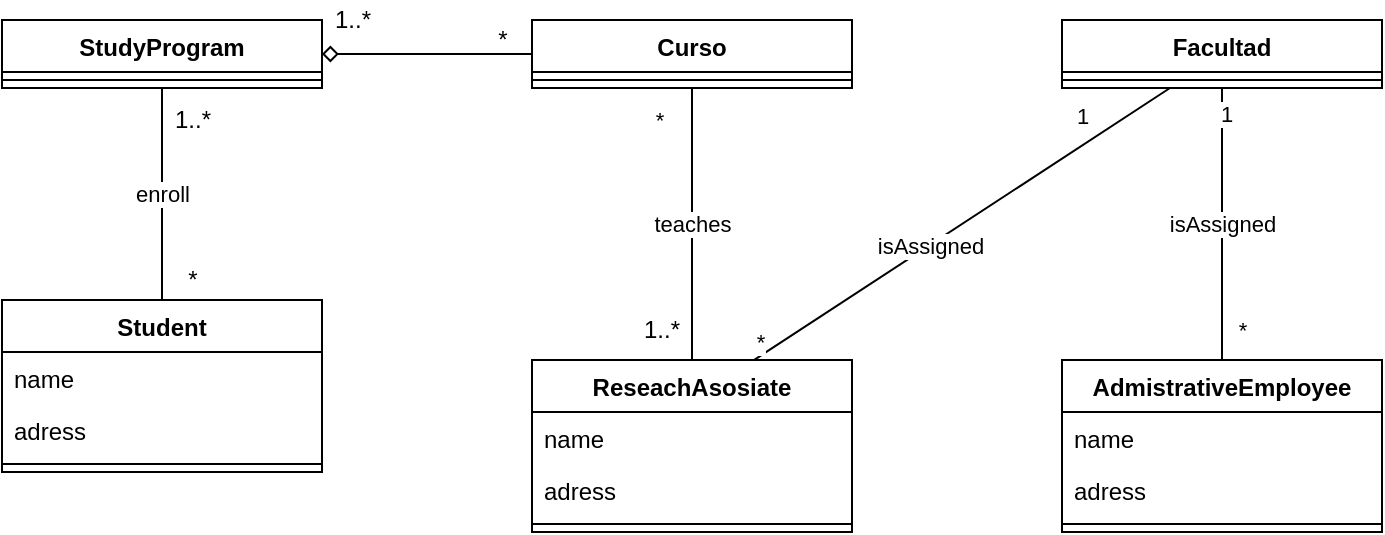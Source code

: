 <mxfile version="18.1.3" type="device" pages="2"><diagram id="vIyadPnhWKguf4oU4SYq" name="modelo dominio"><mxGraphModel dx="1038" dy="513" grid="1" gridSize="10" guides="1" tooltips="1" connect="1" arrows="1" fold="1" page="1" pageScale="1" pageWidth="827" pageHeight="1169" math="0" shadow="0"><root><mxCell id="0"/><mxCell id="1" parent="0"/><mxCell id="lcwiey6Vz3gj9-ttsnpT-9" value="isAssigned" style="edgeStyle=none;rounded=0;orthogonalLoop=1;jettySize=auto;html=1;entryX=0.5;entryY=1;entryDx=0;entryDy=0;endArrow=none;endFill=0;" parent="1" source="WG7-mORb7cb0WVPptvqz-1" target="WG7-mORb7cb0WVPptvqz-9" edge="1"><mxGeometry relative="1" as="geometry"/></mxCell><mxCell id="lcwiey6Vz3gj9-ttsnpT-21" value="1" style="edgeLabel;html=1;align=center;verticalAlign=middle;resizable=0;points=[];" parent="lcwiey6Vz3gj9-ttsnpT-9" vertex="1" connectable="0"><mxGeometry x="0.815" y="-2" relative="1" as="geometry"><mxPoint as="offset"/></mxGeometry></mxCell><mxCell id="lcwiey6Vz3gj9-ttsnpT-22" value="*" style="edgeLabel;html=1;align=center;verticalAlign=middle;resizable=0;points=[];" parent="lcwiey6Vz3gj9-ttsnpT-9" vertex="1" connectable="0"><mxGeometry x="-0.773" y="2" relative="1" as="geometry"><mxPoint x="12" as="offset"/></mxGeometry></mxCell><mxCell id="WG7-mORb7cb0WVPptvqz-1" value="AdmistrativeEmployee" style="swimlane;fontStyle=1;align=center;verticalAlign=top;childLayout=stackLayout;horizontal=1;startSize=26;horizontalStack=0;resizeParent=1;resizeParentMax=0;resizeLast=0;collapsible=1;marginBottom=0;" parent="1" vertex="1"><mxGeometry x="580" y="200" width="160" height="86" as="geometry"/></mxCell><mxCell id="lcwiey6Vz3gj9-ttsnpT-7" value="name" style="text;strokeColor=none;fillColor=none;align=left;verticalAlign=top;spacingLeft=4;spacingRight=4;overflow=hidden;rotatable=0;points=[[0,0.5],[1,0.5]];portConstraint=eastwest;" parent="WG7-mORb7cb0WVPptvqz-1" vertex="1"><mxGeometry y="26" width="160" height="26" as="geometry"/></mxCell><mxCell id="lcwiey6Vz3gj9-ttsnpT-8" value="adress" style="text;strokeColor=none;fillColor=none;align=left;verticalAlign=top;spacingLeft=4;spacingRight=4;overflow=hidden;rotatable=0;points=[[0,0.5],[1,0.5]];portConstraint=eastwest;" parent="WG7-mORb7cb0WVPptvqz-1" vertex="1"><mxGeometry y="52" width="160" height="26" as="geometry"/></mxCell><mxCell id="WG7-mORb7cb0WVPptvqz-3" value="" style="line;strokeWidth=1;fillColor=none;align=left;verticalAlign=middle;spacingTop=-1;spacingLeft=3;spacingRight=3;rotatable=0;labelPosition=right;points=[];portConstraint=eastwest;" parent="WG7-mORb7cb0WVPptvqz-1" vertex="1"><mxGeometry y="78" width="160" height="8" as="geometry"/></mxCell><mxCell id="WG7-mORb7cb0WVPptvqz-28" value="enroll" style="edgeStyle=none;rounded=0;orthogonalLoop=1;jettySize=auto;html=1;endArrow=none;endFill=0;" parent="1" source="WG7-mORb7cb0WVPptvqz-5" target="WG7-mORb7cb0WVPptvqz-22" edge="1"><mxGeometry relative="1" as="geometry"/></mxCell><mxCell id="WG7-mORb7cb0WVPptvqz-5" value="Student" style="swimlane;fontStyle=1;align=center;verticalAlign=top;childLayout=stackLayout;horizontal=1;startSize=26;horizontalStack=0;resizeParent=1;resizeParentMax=0;resizeLast=0;collapsible=1;marginBottom=0;" parent="1" vertex="1"><mxGeometry x="50" y="170" width="160" height="86" as="geometry"/></mxCell><mxCell id="lcwiey6Vz3gj9-ttsnpT-2" value="name" style="text;strokeColor=none;fillColor=none;align=left;verticalAlign=top;spacingLeft=4;spacingRight=4;overflow=hidden;rotatable=0;points=[[0,0.5],[1,0.5]];portConstraint=eastwest;" parent="WG7-mORb7cb0WVPptvqz-5" vertex="1"><mxGeometry y="26" width="160" height="26" as="geometry"/></mxCell><mxCell id="lcwiey6Vz3gj9-ttsnpT-3" value="adress" style="text;strokeColor=none;fillColor=none;align=left;verticalAlign=top;spacingLeft=4;spacingRight=4;overflow=hidden;rotatable=0;points=[[0,0.5],[1,0.5]];portConstraint=eastwest;" parent="WG7-mORb7cb0WVPptvqz-5" vertex="1"><mxGeometry y="52" width="160" height="26" as="geometry"/></mxCell><mxCell id="WG7-mORb7cb0WVPptvqz-7" value="" style="line;strokeWidth=1;fillColor=none;align=left;verticalAlign=middle;spacingTop=-1;spacingLeft=3;spacingRight=3;rotatable=0;labelPosition=right;points=[];portConstraint=eastwest;" parent="WG7-mORb7cb0WVPptvqz-5" vertex="1"><mxGeometry y="78" width="160" height="8" as="geometry"/></mxCell><mxCell id="lcwiey6Vz3gj9-ttsnpT-10" style="edgeStyle=none;rounded=0;orthogonalLoop=1;jettySize=auto;html=1;entryX=0.684;entryY=0.012;entryDx=0;entryDy=0;entryPerimeter=0;endArrow=none;endFill=0;" parent="1" source="WG7-mORb7cb0WVPptvqz-9" target="WG7-mORb7cb0WVPptvqz-13" edge="1"><mxGeometry relative="1" as="geometry"/></mxCell><mxCell id="lcwiey6Vz3gj9-ttsnpT-11" value="isAssigned" style="edgeLabel;html=1;align=center;verticalAlign=middle;resizable=0;points=[];" parent="lcwiey6Vz3gj9-ttsnpT-10" vertex="1" connectable="0"><mxGeometry x="0.151" relative="1" as="geometry"><mxPoint as="offset"/></mxGeometry></mxCell><mxCell id="lcwiey6Vz3gj9-ttsnpT-19" value="1" style="edgeLabel;html=1;align=center;verticalAlign=middle;resizable=0;points=[];" parent="lcwiey6Vz3gj9-ttsnpT-10" vertex="1" connectable="0"><mxGeometry x="-0.789" y="-1" relative="1" as="geometry"><mxPoint x="-22" as="offset"/></mxGeometry></mxCell><mxCell id="lcwiey6Vz3gj9-ttsnpT-20" value="*" style="edgeLabel;html=1;align=center;verticalAlign=middle;resizable=0;points=[];" parent="lcwiey6Vz3gj9-ttsnpT-10" vertex="1" connectable="0"><mxGeometry x="0.817" y="1" relative="1" as="geometry"><mxPoint x="-15" y="1" as="offset"/></mxGeometry></mxCell><mxCell id="WG7-mORb7cb0WVPptvqz-9" value="Facultad" style="swimlane;fontStyle=1;align=center;verticalAlign=top;childLayout=stackLayout;horizontal=1;startSize=26;horizontalStack=0;resizeParent=1;resizeParentMax=0;resizeLast=0;collapsible=1;marginBottom=0;" parent="1" vertex="1"><mxGeometry x="580" y="30" width="160" height="34" as="geometry"/></mxCell><mxCell id="WG7-mORb7cb0WVPptvqz-11" value="" style="line;strokeWidth=1;fillColor=none;align=left;verticalAlign=middle;spacingTop=-1;spacingLeft=3;spacingRight=3;rotatable=0;labelPosition=right;points=[];portConstraint=eastwest;" parent="WG7-mORb7cb0WVPptvqz-9" vertex="1"><mxGeometry y="26" width="160" height="8" as="geometry"/></mxCell><mxCell id="WG7-mORb7cb0WVPptvqz-27" value="teaches" style="rounded=0;orthogonalLoop=1;jettySize=auto;html=1;entryX=0.5;entryY=1;entryDx=0;entryDy=0;endArrow=none;endFill=0;" parent="1" source="WG7-mORb7cb0WVPptvqz-13" target="WG7-mORb7cb0WVPptvqz-18" edge="1"><mxGeometry relative="1" as="geometry"><mxPoint x="440.64" y="57.19" as="targetPoint"/></mxGeometry></mxCell><mxCell id="lcwiey6Vz3gj9-ttsnpT-12" value="*&amp;nbsp;" style="edgeLabel;html=1;align=center;verticalAlign=middle;resizable=0;points=[];" parent="WG7-mORb7cb0WVPptvqz-27" vertex="1" connectable="0"><mxGeometry x="0.844" relative="1" as="geometry"><mxPoint x="-15" y="5" as="offset"/></mxGeometry></mxCell><mxCell id="WG7-mORb7cb0WVPptvqz-13" value="ReseachAsosiate" style="swimlane;fontStyle=1;align=center;verticalAlign=top;childLayout=stackLayout;horizontal=1;startSize=26;horizontalStack=0;resizeParent=1;resizeParentMax=0;resizeLast=0;collapsible=1;marginBottom=0;" parent="1" vertex="1"><mxGeometry x="315" y="200" width="160" height="86" as="geometry"/></mxCell><mxCell id="lcwiey6Vz3gj9-ttsnpT-5" value="name" style="text;strokeColor=none;fillColor=none;align=left;verticalAlign=top;spacingLeft=4;spacingRight=4;overflow=hidden;rotatable=0;points=[[0,0.5],[1,0.5]];portConstraint=eastwest;" parent="WG7-mORb7cb0WVPptvqz-13" vertex="1"><mxGeometry y="26" width="160" height="26" as="geometry"/></mxCell><mxCell id="lcwiey6Vz3gj9-ttsnpT-6" value="adress" style="text;strokeColor=none;fillColor=none;align=left;verticalAlign=top;spacingLeft=4;spacingRight=4;overflow=hidden;rotatable=0;points=[[0,0.5],[1,0.5]];portConstraint=eastwest;" parent="WG7-mORb7cb0WVPptvqz-13" vertex="1"><mxGeometry y="52" width="160" height="26" as="geometry"/></mxCell><mxCell id="WG7-mORb7cb0WVPptvqz-15" value="" style="line;strokeWidth=1;fillColor=none;align=left;verticalAlign=middle;spacingTop=-1;spacingLeft=3;spacingRight=3;rotatable=0;labelPosition=right;points=[];portConstraint=eastwest;" parent="WG7-mORb7cb0WVPptvqz-13" vertex="1"><mxGeometry y="78" width="160" height="8" as="geometry"/></mxCell><mxCell id="WG7-mORb7cb0WVPptvqz-26" style="rounded=0;orthogonalLoop=1;jettySize=auto;html=1;endArrow=diamond;endFill=0;entryX=1;entryY=0.5;entryDx=0;entryDy=0;" parent="1" source="WG7-mORb7cb0WVPptvqz-18" target="WG7-mORb7cb0WVPptvqz-22" edge="1"><mxGeometry relative="1" as="geometry"><mxPoint x="120" y="282" as="targetPoint"/></mxGeometry></mxCell><mxCell id="WG7-mORb7cb0WVPptvqz-18" value="Curso" style="swimlane;fontStyle=1;align=center;verticalAlign=top;childLayout=stackLayout;horizontal=1;startSize=26;horizontalStack=0;resizeParent=1;resizeParentMax=0;resizeLast=0;collapsible=1;marginBottom=0;" parent="1" vertex="1"><mxGeometry x="315" y="30" width="160" height="34" as="geometry"/></mxCell><mxCell id="WG7-mORb7cb0WVPptvqz-20" value="" style="line;strokeWidth=1;fillColor=none;align=left;verticalAlign=middle;spacingTop=-1;spacingLeft=3;spacingRight=3;rotatable=0;labelPosition=right;points=[];portConstraint=eastwest;" parent="WG7-mORb7cb0WVPptvqz-18" vertex="1"><mxGeometry y="26" width="160" height="8" as="geometry"/></mxCell><mxCell id="WG7-mORb7cb0WVPptvqz-22" value="StudyProgram" style="swimlane;fontStyle=1;align=center;verticalAlign=top;childLayout=stackLayout;horizontal=1;startSize=26;horizontalStack=0;resizeParent=1;resizeParentMax=0;resizeLast=0;collapsible=1;marginBottom=0;" parent="1" vertex="1"><mxGeometry x="50" y="30" width="160" height="34" as="geometry"/></mxCell><mxCell id="WG7-mORb7cb0WVPptvqz-24" value="" style="line;strokeWidth=1;fillColor=none;align=left;verticalAlign=middle;spacingTop=-1;spacingLeft=3;spacingRight=3;rotatable=0;labelPosition=right;points=[];portConstraint=eastwest;" parent="WG7-mORb7cb0WVPptvqz-22" vertex="1"><mxGeometry y="26" width="160" height="8" as="geometry"/></mxCell><mxCell id="WG7-mORb7cb0WVPptvqz-56" value="*" style="text;html=1;align=center;verticalAlign=middle;resizable=0;points=[];autosize=1;strokeColor=none;fillColor=none;" parent="1" vertex="1"><mxGeometry x="135" y="150" width="20" height="20" as="geometry"/></mxCell><mxCell id="WG7-mORb7cb0WVPptvqz-57" value="1..*" style="text;html=1;align=center;verticalAlign=middle;resizable=0;points=[];autosize=1;strokeColor=none;fillColor=none;" parent="1" vertex="1"><mxGeometry x="130" y="70" width="30" height="20" as="geometry"/></mxCell><mxCell id="WG7-mORb7cb0WVPptvqz-58" value="*" style="text;html=1;align=center;verticalAlign=middle;resizable=0;points=[];autosize=1;strokeColor=none;fillColor=none;" parent="1" vertex="1"><mxGeometry x="290" y="30" width="20" height="20" as="geometry"/></mxCell><mxCell id="WG7-mORb7cb0WVPptvqz-59" value="1..*" style="text;html=1;align=center;verticalAlign=middle;resizable=0;points=[];autosize=1;strokeColor=none;fillColor=none;" parent="1" vertex="1"><mxGeometry x="210" y="20" width="30" height="20" as="geometry"/></mxCell><mxCell id="lcwiey6Vz3gj9-ttsnpT-18" value="1..*" style="text;html=1;strokeColor=none;fillColor=none;align=center;verticalAlign=middle;whiteSpace=wrap;rounded=0;" parent="1" vertex="1"><mxGeometry x="350" y="170" width="60" height="30" as="geometry"/></mxCell></root></mxGraphModel></diagram><diagram name="diagrama clases" id="8_uWqUrMMulHSEfYaPmA"><mxGraphModel dx="1038" dy="513" grid="1" gridSize="10" guides="1" tooltips="1" connect="1" arrows="1" fold="1" page="1" pageScale="1" pageWidth="827" pageHeight="1169" math="0" shadow="0"><root><mxCell id="evsAFqIdPMn1yQN2HLY2-0"/><mxCell id="evsAFqIdPMn1yQN2HLY2-1" parent="evsAFqIdPMn1yQN2HLY2-0"/><mxCell id="evsAFqIdPMn1yQN2HLY2-2" style="edgeStyle=none;rounded=0;orthogonalLoop=1;jettySize=auto;html=1;endArrow=block;endFill=0;entryX=0.625;entryY=0.923;entryDx=0;entryDy=0;entryPerimeter=0;" edge="1" parent="evsAFqIdPMn1yQN2HLY2-1" source="evsAFqIdPMn1yQN2HLY2-3" target="evsAFqIdPMn1yQN2HLY2-45"><mxGeometry relative="1" as="geometry"/></mxCell><mxCell id="evsAFqIdPMn1yQN2HLY2-3" value="AdmistrativeEmployee" style="swimlane;fontStyle=1;align=center;verticalAlign=top;childLayout=stackLayout;horizontal=1;startSize=26;horizontalStack=0;resizeParent=1;resizeParentMax=0;resizeLast=0;collapsible=1;marginBottom=0;" vertex="1" parent="evsAFqIdPMn1yQN2HLY2-1"><mxGeometry x="649" y="477" width="160" height="86" as="geometry"/></mxCell><mxCell id="evsAFqIdPMn1yQN2HLY2-4" value="+ field: type" style="text;strokeColor=none;fillColor=none;align=left;verticalAlign=top;spacingLeft=4;spacingRight=4;overflow=hidden;rotatable=0;points=[[0,0.5],[1,0.5]];portConstraint=eastwest;" vertex="1" parent="evsAFqIdPMn1yQN2HLY2-3"><mxGeometry y="26" width="160" height="26" as="geometry"/></mxCell><mxCell id="evsAFqIdPMn1yQN2HLY2-5" value="" style="line;strokeWidth=1;fillColor=none;align=left;verticalAlign=middle;spacingTop=-1;spacingLeft=3;spacingRight=3;rotatable=0;labelPosition=right;points=[];portConstraint=eastwest;" vertex="1" parent="evsAFqIdPMn1yQN2HLY2-3"><mxGeometry y="52" width="160" height="8" as="geometry"/></mxCell><mxCell id="evsAFqIdPMn1yQN2HLY2-6" value="+ method(type): type" style="text;strokeColor=none;fillColor=none;align=left;verticalAlign=top;spacingLeft=4;spacingRight=4;overflow=hidden;rotatable=0;points=[[0,0.5],[1,0.5]];portConstraint=eastwest;" vertex="1" parent="evsAFqIdPMn1yQN2HLY2-3"><mxGeometry y="60" width="160" height="26" as="geometry"/></mxCell><mxCell id="evsAFqIdPMn1yQN2HLY2-7" style="edgeStyle=none;rounded=0;orthogonalLoop=1;jettySize=auto;html=1;endArrow=none;endFill=0;" edge="1" parent="evsAFqIdPMn1yQN2HLY2-1" source="evsAFqIdPMn1yQN2HLY2-9" target="evsAFqIdPMn1yQN2HLY2-28"><mxGeometry relative="1" as="geometry"/></mxCell><mxCell id="evsAFqIdPMn1yQN2HLY2-8" style="edgeStyle=orthogonalEdgeStyle;rounded=0;orthogonalLoop=1;jettySize=auto;html=1;endArrow=block;endFill=0;entryX=0.004;entryY=-0.123;entryDx=0;entryDy=0;entryPerimeter=0;" edge="1" parent="evsAFqIdPMn1yQN2HLY2-1" source="evsAFqIdPMn1yQN2HLY2-9" target="evsAFqIdPMn1yQN2HLY2-36"><mxGeometry relative="1" as="geometry"/></mxCell><mxCell id="evsAFqIdPMn1yQN2HLY2-9" value="Student" style="swimlane;fontStyle=1;align=center;verticalAlign=top;childLayout=stackLayout;horizontal=1;startSize=26;horizontalStack=0;resizeParent=1;resizeParentMax=0;resizeLast=0;collapsible=1;marginBottom=0;" vertex="1" parent="evsAFqIdPMn1yQN2HLY2-1"><mxGeometry x="169" y="200" width="160" height="86" as="geometry"/></mxCell><mxCell id="evsAFqIdPMn1yQN2HLY2-10" value="+ field: type" style="text;strokeColor=none;fillColor=none;align=left;verticalAlign=top;spacingLeft=4;spacingRight=4;overflow=hidden;rotatable=0;points=[[0,0.5],[1,0.5]];portConstraint=eastwest;" vertex="1" parent="evsAFqIdPMn1yQN2HLY2-9"><mxGeometry y="26" width="160" height="26" as="geometry"/></mxCell><mxCell id="evsAFqIdPMn1yQN2HLY2-11" value="" style="line;strokeWidth=1;fillColor=none;align=left;verticalAlign=middle;spacingTop=-1;spacingLeft=3;spacingRight=3;rotatable=0;labelPosition=right;points=[];portConstraint=eastwest;" vertex="1" parent="evsAFqIdPMn1yQN2HLY2-9"><mxGeometry y="52" width="160" height="8" as="geometry"/></mxCell><mxCell id="evsAFqIdPMn1yQN2HLY2-12" value="+ method(type): type" style="text;strokeColor=none;fillColor=none;align=left;verticalAlign=top;spacingLeft=4;spacingRight=4;overflow=hidden;rotatable=0;points=[[0,0.5],[1,0.5]];portConstraint=eastwest;" vertex="1" parent="evsAFqIdPMn1yQN2HLY2-9"><mxGeometry y="60" width="160" height="26" as="geometry"/></mxCell><mxCell id="evsAFqIdPMn1yQN2HLY2-13" value="Facultad" style="swimlane;fontStyle=1;align=center;verticalAlign=top;childLayout=stackLayout;horizontal=1;startSize=26;horizontalStack=0;resizeParent=1;resizeParentMax=0;resizeLast=0;collapsible=1;marginBottom=0;" vertex="1" parent="evsAFqIdPMn1yQN2HLY2-1"><mxGeometry x="344" y="310" width="160" height="86" as="geometry"/></mxCell><mxCell id="evsAFqIdPMn1yQN2HLY2-14" value="+ field: type" style="text;strokeColor=none;fillColor=none;align=left;verticalAlign=top;spacingLeft=4;spacingRight=4;overflow=hidden;rotatable=0;points=[[0,0.5],[1,0.5]];portConstraint=eastwest;" vertex="1" parent="evsAFqIdPMn1yQN2HLY2-13"><mxGeometry y="26" width="160" height="26" as="geometry"/></mxCell><mxCell id="evsAFqIdPMn1yQN2HLY2-15" value="" style="line;strokeWidth=1;fillColor=none;align=left;verticalAlign=middle;spacingTop=-1;spacingLeft=3;spacingRight=3;rotatable=0;labelPosition=right;points=[];portConstraint=eastwest;" vertex="1" parent="evsAFqIdPMn1yQN2HLY2-13"><mxGeometry y="52" width="160" height="8" as="geometry"/></mxCell><mxCell id="evsAFqIdPMn1yQN2HLY2-16" value="+ method(type): type" style="text;strokeColor=none;fillColor=none;align=left;verticalAlign=top;spacingLeft=4;spacingRight=4;overflow=hidden;rotatable=0;points=[[0,0.5],[1,0.5]];portConstraint=eastwest;" vertex="1" parent="evsAFqIdPMn1yQN2HLY2-13"><mxGeometry y="60" width="160" height="26" as="geometry"/></mxCell><mxCell id="evsAFqIdPMn1yQN2HLY2-17" style="rounded=0;orthogonalLoop=1;jettySize=auto;html=1;entryX=1.004;entryY=0.815;entryDx=0;entryDy=0;entryPerimeter=0;endArrow=none;endFill=0;edgeStyle=orthogonalEdgeStyle;" edge="1" parent="evsAFqIdPMn1yQN2HLY2-1" source="evsAFqIdPMn1yQN2HLY2-19" target="evsAFqIdPMn1yQN2HLY2-25"><mxGeometry relative="1" as="geometry"/></mxCell><mxCell id="evsAFqIdPMn1yQN2HLY2-18" style="edgeStyle=none;rounded=0;orthogonalLoop=1;jettySize=auto;html=1;endArrow=block;endFill=0;entryX=0.167;entryY=1.154;entryDx=0;entryDy=0;entryPerimeter=0;" edge="1" parent="evsAFqIdPMn1yQN2HLY2-1" source="evsAFqIdPMn1yQN2HLY2-19" target="evsAFqIdPMn1yQN2HLY2-45"><mxGeometry relative="1" as="geometry"/></mxCell><mxCell id="evsAFqIdPMn1yQN2HLY2-19" value="ReseachAsosiate" style="swimlane;fontStyle=1;align=center;verticalAlign=top;childLayout=stackLayout;horizontal=1;startSize=26;horizontalStack=0;resizeParent=1;resizeParentMax=0;resizeLast=0;collapsible=1;marginBottom=0;" vertex="1" parent="evsAFqIdPMn1yQN2HLY2-1"><mxGeometry x="474" y="477" width="160" height="86" as="geometry"/></mxCell><mxCell id="evsAFqIdPMn1yQN2HLY2-20" value="+ field: type" style="text;strokeColor=none;fillColor=none;align=left;verticalAlign=top;spacingLeft=4;spacingRight=4;overflow=hidden;rotatable=0;points=[[0,0.5],[1,0.5]];portConstraint=eastwest;" vertex="1" parent="evsAFqIdPMn1yQN2HLY2-19"><mxGeometry y="26" width="160" height="26" as="geometry"/></mxCell><mxCell id="evsAFqIdPMn1yQN2HLY2-21" value="" style="line;strokeWidth=1;fillColor=none;align=left;verticalAlign=middle;spacingTop=-1;spacingLeft=3;spacingRight=3;rotatable=0;labelPosition=right;points=[];portConstraint=eastwest;" vertex="1" parent="evsAFqIdPMn1yQN2HLY2-19"><mxGeometry y="52" width="160" height="8" as="geometry"/></mxCell><mxCell id="evsAFqIdPMn1yQN2HLY2-22" value="+ method(type): type" style="text;strokeColor=none;fillColor=none;align=left;verticalAlign=top;spacingLeft=4;spacingRight=4;overflow=hidden;rotatable=0;points=[[0,0.5],[1,0.5]];portConstraint=eastwest;" vertex="1" parent="evsAFqIdPMn1yQN2HLY2-19"><mxGeometry y="60" width="160" height="26" as="geometry"/></mxCell><mxCell id="evsAFqIdPMn1yQN2HLY2-23" style="rounded=0;orthogonalLoop=1;jettySize=auto;html=1;endArrow=diamond;endFill=0;" edge="1" parent="evsAFqIdPMn1yQN2HLY2-1" source="evsAFqIdPMn1yQN2HLY2-24" target="evsAFqIdPMn1yQN2HLY2-31"><mxGeometry relative="1" as="geometry"/></mxCell><mxCell id="evsAFqIdPMn1yQN2HLY2-24" value="Curso" style="swimlane;fontStyle=1;align=center;verticalAlign=top;childLayout=stackLayout;horizontal=1;startSize=26;horizontalStack=0;resizeParent=1;resizeParentMax=0;resizeLast=0;collapsible=1;marginBottom=0;" vertex="1" parent="evsAFqIdPMn1yQN2HLY2-1"><mxGeometry x="169" y="610" width="160" height="86" as="geometry"/></mxCell><mxCell id="evsAFqIdPMn1yQN2HLY2-25" value="+ field: type" style="text;strokeColor=none;fillColor=none;align=left;verticalAlign=top;spacingLeft=4;spacingRight=4;overflow=hidden;rotatable=0;points=[[0,0.5],[1,0.5]];portConstraint=eastwest;" vertex="1" parent="evsAFqIdPMn1yQN2HLY2-24"><mxGeometry y="26" width="160" height="26" as="geometry"/></mxCell><mxCell id="evsAFqIdPMn1yQN2HLY2-26" value="" style="line;strokeWidth=1;fillColor=none;align=left;verticalAlign=middle;spacingTop=-1;spacingLeft=3;spacingRight=3;rotatable=0;labelPosition=right;points=[];portConstraint=eastwest;" vertex="1" parent="evsAFqIdPMn1yQN2HLY2-24"><mxGeometry y="52" width="160" height="8" as="geometry"/></mxCell><mxCell id="evsAFqIdPMn1yQN2HLY2-27" value="+ method(type): type" style="text;strokeColor=none;fillColor=none;align=left;verticalAlign=top;spacingLeft=4;spacingRight=4;overflow=hidden;rotatable=0;points=[[0,0.5],[1,0.5]];portConstraint=eastwest;" vertex="1" parent="evsAFqIdPMn1yQN2HLY2-24"><mxGeometry y="60" width="160" height="26" as="geometry"/></mxCell><mxCell id="evsAFqIdPMn1yQN2HLY2-28" value="StudyProgram" style="swimlane;fontStyle=1;align=center;verticalAlign=top;childLayout=stackLayout;horizontal=1;startSize=26;horizontalStack=0;resizeParent=1;resizeParentMax=0;resizeLast=0;collapsible=1;marginBottom=0;" vertex="1" parent="evsAFqIdPMn1yQN2HLY2-1"><mxGeometry x="169" y="416" width="160" height="86" as="geometry"/></mxCell><mxCell id="evsAFqIdPMn1yQN2HLY2-29" value="+ field: type" style="text;strokeColor=none;fillColor=none;align=left;verticalAlign=top;spacingLeft=4;spacingRight=4;overflow=hidden;rotatable=0;points=[[0,0.5],[1,0.5]];portConstraint=eastwest;" vertex="1" parent="evsAFqIdPMn1yQN2HLY2-28"><mxGeometry y="26" width="160" height="26" as="geometry"/></mxCell><mxCell id="evsAFqIdPMn1yQN2HLY2-30" value="" style="line;strokeWidth=1;fillColor=none;align=left;verticalAlign=middle;spacingTop=-1;spacingLeft=3;spacingRight=3;rotatable=0;labelPosition=right;points=[];portConstraint=eastwest;" vertex="1" parent="evsAFqIdPMn1yQN2HLY2-28"><mxGeometry y="52" width="160" height="8" as="geometry"/></mxCell><mxCell id="evsAFqIdPMn1yQN2HLY2-31" value="+ method(type): type" style="text;strokeColor=none;fillColor=none;align=left;verticalAlign=top;spacingLeft=4;spacingRight=4;overflow=hidden;rotatable=0;points=[[0,0.5],[1,0.5]];portConstraint=eastwest;" vertex="1" parent="evsAFqIdPMn1yQN2HLY2-28"><mxGeometry y="60" width="160" height="26" as="geometry"/></mxCell><mxCell id="evsAFqIdPMn1yQN2HLY2-32" style="edgeStyle=none;rounded=0;orthogonalLoop=1;jettySize=auto;html=1;endArrow=none;endFill=0;exitX=-0.011;exitY=-0.123;exitDx=0;exitDy=0;exitPerimeter=0;entryX=1.02;entryY=0.923;entryDx=0;entryDy=0;entryPerimeter=0;" edge="1" parent="evsAFqIdPMn1yQN2HLY2-1" source="evsAFqIdPMn1yQN2HLY2-43" target="evsAFqIdPMn1yQN2HLY2-14"><mxGeometry relative="1" as="geometry"><mxPoint x="439" y="359" as="targetPoint"/></mxGeometry></mxCell><mxCell id="evsAFqIdPMn1yQN2HLY2-33" value="1" style="edgeLabel;html=1;align=center;verticalAlign=middle;resizable=0;points=[];" vertex="1" connectable="0" parent="evsAFqIdPMn1yQN2HLY2-32"><mxGeometry x="0.666" y="3" relative="1" as="geometry"><mxPoint as="offset"/></mxGeometry></mxCell><mxCell id="evsAFqIdPMn1yQN2HLY2-34" value="1..*" style="edgeLabel;html=1;align=center;verticalAlign=middle;resizable=0;points=[];" vertex="1" connectable="0" parent="evsAFqIdPMn1yQN2HLY2-32"><mxGeometry x="-0.593" y="1" relative="1" as="geometry"><mxPoint as="offset"/></mxGeometry></mxCell><mxCell id="evsAFqIdPMn1yQN2HLY2-35" value="Person" style="swimlane;fontStyle=1;align=center;verticalAlign=top;childLayout=stackLayout;horizontal=1;startSize=26;horizontalStack=0;resizeParent=1;resizeParentMax=0;resizeLast=0;collapsible=1;marginBottom=0;" vertex="1" parent="evsAFqIdPMn1yQN2HLY2-1"><mxGeometry x="559" y="140" width="160" height="112" as="geometry"/></mxCell><mxCell id="evsAFqIdPMn1yQN2HLY2-36" value="+ name: string" style="text;strokeColor=none;fillColor=none;align=left;verticalAlign=top;spacingLeft=4;spacingRight=4;overflow=hidden;rotatable=0;points=[[0,0.5],[1,0.5]];portConstraint=eastwest;" vertex="1" parent="evsAFqIdPMn1yQN2HLY2-35"><mxGeometry y="26" width="160" height="26" as="geometry"/></mxCell><mxCell id="evsAFqIdPMn1yQN2HLY2-37" value="+ adress: string" style="text;strokeColor=none;fillColor=none;align=left;verticalAlign=top;spacingLeft=4;spacingRight=4;overflow=hidden;rotatable=0;points=[[0,0.5],[1,0.5]];portConstraint=eastwest;" vertex="1" parent="evsAFqIdPMn1yQN2HLY2-35"><mxGeometry y="52" width="160" height="26" as="geometry"/></mxCell><mxCell id="evsAFqIdPMn1yQN2HLY2-38" value="" style="line;strokeWidth=1;fillColor=none;align=left;verticalAlign=middle;spacingTop=-1;spacingLeft=3;spacingRight=3;rotatable=0;labelPosition=right;points=[];portConstraint=eastwest;" vertex="1" parent="evsAFqIdPMn1yQN2HLY2-35"><mxGeometry y="78" width="160" height="8" as="geometry"/></mxCell><mxCell id="evsAFqIdPMn1yQN2HLY2-39" value="+ method(type): type" style="text;strokeColor=none;fillColor=none;align=left;verticalAlign=top;spacingLeft=4;spacingRight=4;overflow=hidden;rotatable=0;points=[[0,0.5],[1,0.5]];portConstraint=eastwest;" vertex="1" parent="evsAFqIdPMn1yQN2HLY2-35"><mxGeometry y="86" width="160" height="26" as="geometry"/></mxCell><mxCell id="evsAFqIdPMn1yQN2HLY2-40" style="edgeStyle=none;rounded=0;orthogonalLoop=1;jettySize=auto;html=1;endArrow=block;endFill=0;" edge="1" parent="evsAFqIdPMn1yQN2HLY2-1" source="evsAFqIdPMn1yQN2HLY2-41" target="evsAFqIdPMn1yQN2HLY2-39"><mxGeometry relative="1" as="geometry"/></mxCell><mxCell id="evsAFqIdPMn1yQN2HLY2-41" value="Employee" style="swimlane;fontStyle=1;align=center;verticalAlign=top;childLayout=stackLayout;horizontal=1;startSize=26;horizontalStack=0;resizeParent=1;resizeParentMax=0;resizeLast=0;collapsible=1;marginBottom=0;" vertex="1" parent="evsAFqIdPMn1yQN2HLY2-1"><mxGeometry x="559" y="310" width="160" height="112" as="geometry"/></mxCell><mxCell id="evsAFqIdPMn1yQN2HLY2-42" value="+ name: string" style="text;strokeColor=none;fillColor=none;align=left;verticalAlign=top;spacingLeft=4;spacingRight=4;overflow=hidden;rotatable=0;points=[[0,0.5],[1,0.5]];portConstraint=eastwest;" vertex="1" parent="evsAFqIdPMn1yQN2HLY2-41"><mxGeometry y="26" width="160" height="26" as="geometry"/></mxCell><mxCell id="evsAFqIdPMn1yQN2HLY2-43" value="+ adress: string" style="text;strokeColor=none;fillColor=none;align=left;verticalAlign=top;spacingLeft=4;spacingRight=4;overflow=hidden;rotatable=0;points=[[0,0.5],[1,0.5]];portConstraint=eastwest;" vertex="1" parent="evsAFqIdPMn1yQN2HLY2-41"><mxGeometry y="52" width="160" height="26" as="geometry"/></mxCell><mxCell id="evsAFqIdPMn1yQN2HLY2-44" value="" style="line;strokeWidth=1;fillColor=none;align=left;verticalAlign=middle;spacingTop=-1;spacingLeft=3;spacingRight=3;rotatable=0;labelPosition=right;points=[];portConstraint=eastwest;" vertex="1" parent="evsAFqIdPMn1yQN2HLY2-41"><mxGeometry y="78" width="160" height="8" as="geometry"/></mxCell><mxCell id="evsAFqIdPMn1yQN2HLY2-45" value="+ method(type): type" style="text;strokeColor=none;fillColor=none;align=left;verticalAlign=top;spacingLeft=4;spacingRight=4;overflow=hidden;rotatable=0;points=[[0,0.5],[1,0.5]];portConstraint=eastwest;" vertex="1" parent="evsAFqIdPMn1yQN2HLY2-41"><mxGeometry y="86" width="160" height="26" as="geometry"/></mxCell><mxCell id="evsAFqIdPMn1yQN2HLY2-46" value="Enroll" style="swimlane;fontStyle=1;align=center;verticalAlign=top;childLayout=stackLayout;horizontal=1;startSize=26;horizontalStack=0;resizeParent=1;resizeParentMax=0;resizeLast=0;collapsible=1;marginBottom=0;" vertex="1" parent="evsAFqIdPMn1yQN2HLY2-1"><mxGeometry x="19" y="310" width="160" height="86" as="geometry"/></mxCell><mxCell id="evsAFqIdPMn1yQN2HLY2-47" value="+ date: Date" style="text;strokeColor=none;fillColor=none;align=left;verticalAlign=top;spacingLeft=4;spacingRight=4;overflow=hidden;rotatable=0;points=[[0,0.5],[1,0.5]];portConstraint=eastwest;" vertex="1" parent="evsAFqIdPMn1yQN2HLY2-46"><mxGeometry y="26" width="160" height="26" as="geometry"/></mxCell><mxCell id="evsAFqIdPMn1yQN2HLY2-48" value="" style="line;strokeWidth=1;fillColor=none;align=left;verticalAlign=middle;spacingTop=-1;spacingLeft=3;spacingRight=3;rotatable=0;labelPosition=right;points=[];portConstraint=eastwest;" vertex="1" parent="evsAFqIdPMn1yQN2HLY2-46"><mxGeometry y="52" width="160" height="8" as="geometry"/></mxCell><mxCell id="evsAFqIdPMn1yQN2HLY2-49" value="+ method(type): type" style="text;strokeColor=none;fillColor=none;align=left;verticalAlign=top;spacingLeft=4;spacingRight=4;overflow=hidden;rotatable=0;points=[[0,0.5],[1,0.5]];portConstraint=eastwest;" vertex="1" parent="evsAFqIdPMn1yQN2HLY2-46"><mxGeometry y="60" width="160" height="26" as="geometry"/></mxCell><mxCell id="evsAFqIdPMn1yQN2HLY2-50" style="rounded=0;orthogonalLoop=1;jettySize=auto;html=1;endArrow=none;endFill=0;dashed=1;" edge="1" parent="evsAFqIdPMn1yQN2HLY2-1" source="evsAFqIdPMn1yQN2HLY2-47"><mxGeometry relative="1" as="geometry"><mxPoint x="249" y="350" as="targetPoint"/></mxGeometry></mxCell><mxCell id="evsAFqIdPMn1yQN2HLY2-51" value="teaches" style="text;html=1;align=center;verticalAlign=middle;resizable=0;points=[];autosize=1;strokeColor=none;fillColor=none;" vertex="1" parent="evsAFqIdPMn1yQN2HLY2-1"><mxGeometry x="279" y="640" width="60" height="20" as="geometry"/></mxCell><mxCell id="evsAFqIdPMn1yQN2HLY2-52" value="1." style="text;html=1;align=center;verticalAlign=middle;resizable=0;points=[];autosize=1;strokeColor=none;fillColor=none;" vertex="1" parent="evsAFqIdPMn1yQN2HLY2-1"><mxGeometry x="519" y="570" width="30" height="20" as="geometry"/></mxCell><mxCell id="evsAFqIdPMn1yQN2HLY2-53" value="1. *" style="text;html=1;align=center;verticalAlign=middle;resizable=0;points=[];autosize=1;strokeColor=none;fillColor=none;" vertex="1" parent="evsAFqIdPMn1yQN2HLY2-1"><mxGeometry x="194" y="640" width="30" height="20" as="geometry"/></mxCell><mxCell id="evsAFqIdPMn1yQN2HLY2-54" value="1..*" style="text;html=1;align=center;verticalAlign=middle;resizable=0;points=[];autosize=1;strokeColor=none;fillColor=none;" vertex="1" parent="evsAFqIdPMn1yQN2HLY2-1"><mxGeometry x="214" y="396" width="30" height="20" as="geometry"/></mxCell><mxCell id="evsAFqIdPMn1yQN2HLY2-55" value="*" style="text;html=1;align=center;verticalAlign=middle;resizable=0;points=[];autosize=1;strokeColor=none;fillColor=none;" vertex="1" parent="evsAFqIdPMn1yQN2HLY2-1"><mxGeometry x="224" y="286" width="20" height="20" as="geometry"/></mxCell><mxCell id="evsAFqIdPMn1yQN2HLY2-56" value="*" style="text;html=1;align=center;verticalAlign=middle;resizable=0;points=[];autosize=1;strokeColor=none;fillColor=none;" vertex="1" parent="evsAFqIdPMn1yQN2HLY2-1"><mxGeometry x="219" y="580" width="20" height="20" as="geometry"/></mxCell><mxCell id="evsAFqIdPMn1yQN2HLY2-57" value="1..*" style="text;html=1;align=center;verticalAlign=middle;resizable=0;points=[];autosize=1;strokeColor=none;fillColor=none;" vertex="1" parent="evsAFqIdPMn1yQN2HLY2-1"><mxGeometry x="209" y="510" width="30" height="20" as="geometry"/></mxCell></root></mxGraphModel></diagram></mxfile>